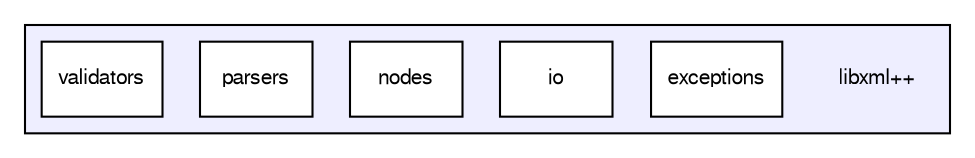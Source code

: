 digraph G {
  bgcolor=transparent;
  compound=true
  node [ fontsize=10, fontname="FreeSans"];
  edge [ labelfontsize=9, labelfontname="FreeSans"];
  subgraph clusterdir_a4373c9e91f3e115d3a39f26f605666b {
    graph [ bgcolor="#eeeeff", pencolor="black", label="" URL="dir_a4373c9e91f3e115d3a39f26f605666b.html"];
    dir_a4373c9e91f3e115d3a39f26f605666b [shape=plaintext label="libxml++"];
    dir_0551b4a8225d124f6ff9b11a1479fd27 [shape=box label="exceptions" color="black" fillcolor="white" style="filled" URL="dir_0551b4a8225d124f6ff9b11a1479fd27.html"];
    dir_1f114efeafac78cc7d6decae9b9d2cff [shape=box label="io" color="black" fillcolor="white" style="filled" URL="dir_1f114efeafac78cc7d6decae9b9d2cff.html"];
    dir_f9149298332043ae3a7d5bec029fc036 [shape=box label="nodes" color="black" fillcolor="white" style="filled" URL="dir_f9149298332043ae3a7d5bec029fc036.html"];
    dir_65af5c016f2acebca7ed0bd44caed309 [shape=box label="parsers" color="black" fillcolor="white" style="filled" URL="dir_65af5c016f2acebca7ed0bd44caed309.html"];
    dir_3162803dd5ab2874e70c7b1665d0ea7e [shape=box label="validators" color="black" fillcolor="white" style="filled" URL="dir_3162803dd5ab2874e70c7b1665d0ea7e.html"];
  }
}
